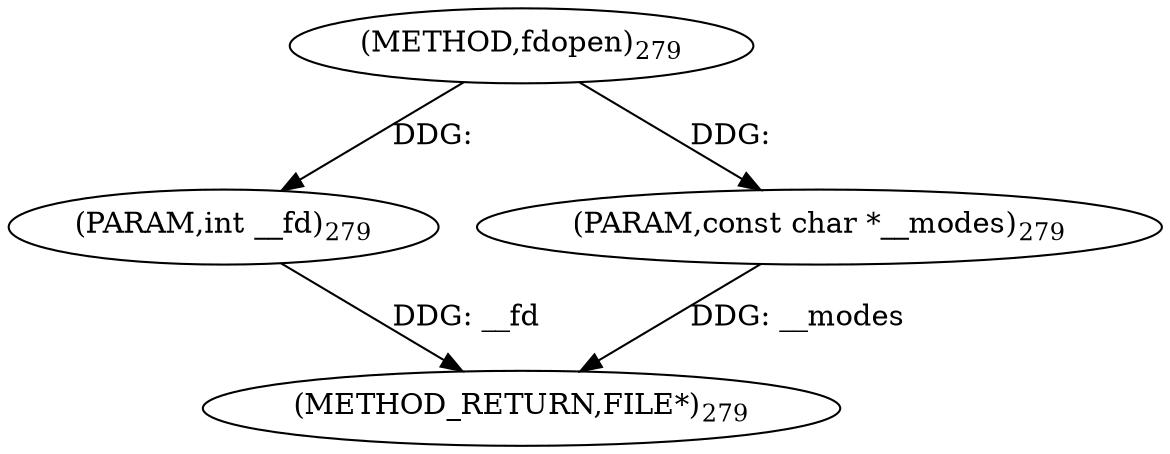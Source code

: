 digraph "fdopen" {  
"30143" [label = <(METHOD,fdopen)<SUB>279</SUB>> ]
"30146" [label = <(METHOD_RETURN,FILE*)<SUB>279</SUB>> ]
"30144" [label = <(PARAM,int __fd)<SUB>279</SUB>> ]
"30145" [label = <(PARAM,const char *__modes)<SUB>279</SUB>> ]
  "30144" -> "30146"  [ label = "DDG: __fd"] 
  "30145" -> "30146"  [ label = "DDG: __modes"] 
  "30143" -> "30144"  [ label = "DDG: "] 
  "30143" -> "30145"  [ label = "DDG: "] 
}
